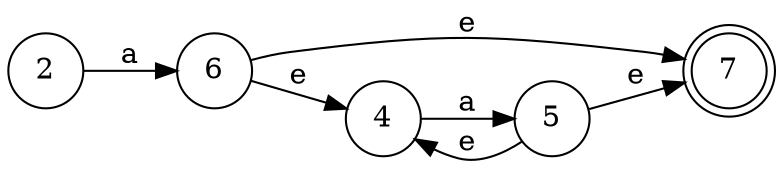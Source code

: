 digraph finite_state_machine {
	rankdir=LR size="8,5"
	node [shape=doublecircle]
	7
	node [shape=circle]
	2 -> 6 [label=a]
	4 -> 5 [label=a]
	5 -> 4 [label=e]
	5 -> 7 [label=e]
	6 -> 4 [label=e]
	6 -> 7 [label=e]
}
